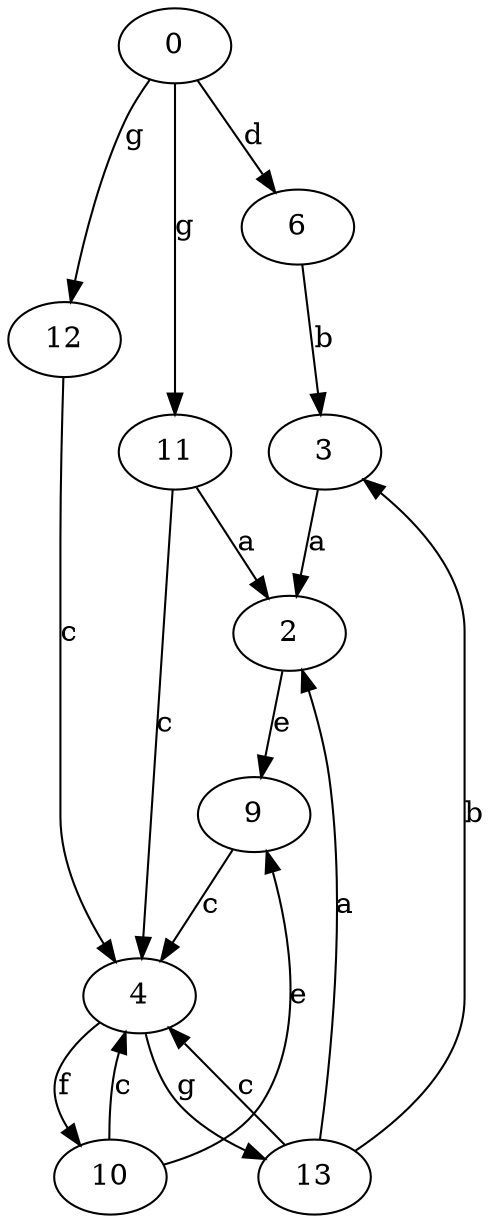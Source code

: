 strict digraph  {
0;
2;
3;
4;
6;
9;
10;
11;
12;
13;
0 -> 6  [label=d];
0 -> 11  [label=g];
0 -> 12  [label=g];
2 -> 9  [label=e];
3 -> 2  [label=a];
4 -> 10  [label=f];
4 -> 13  [label=g];
6 -> 3  [label=b];
9 -> 4  [label=c];
10 -> 4  [label=c];
10 -> 9  [label=e];
11 -> 2  [label=a];
11 -> 4  [label=c];
12 -> 4  [label=c];
13 -> 2  [label=a];
13 -> 3  [label=b];
13 -> 4  [label=c];
}
